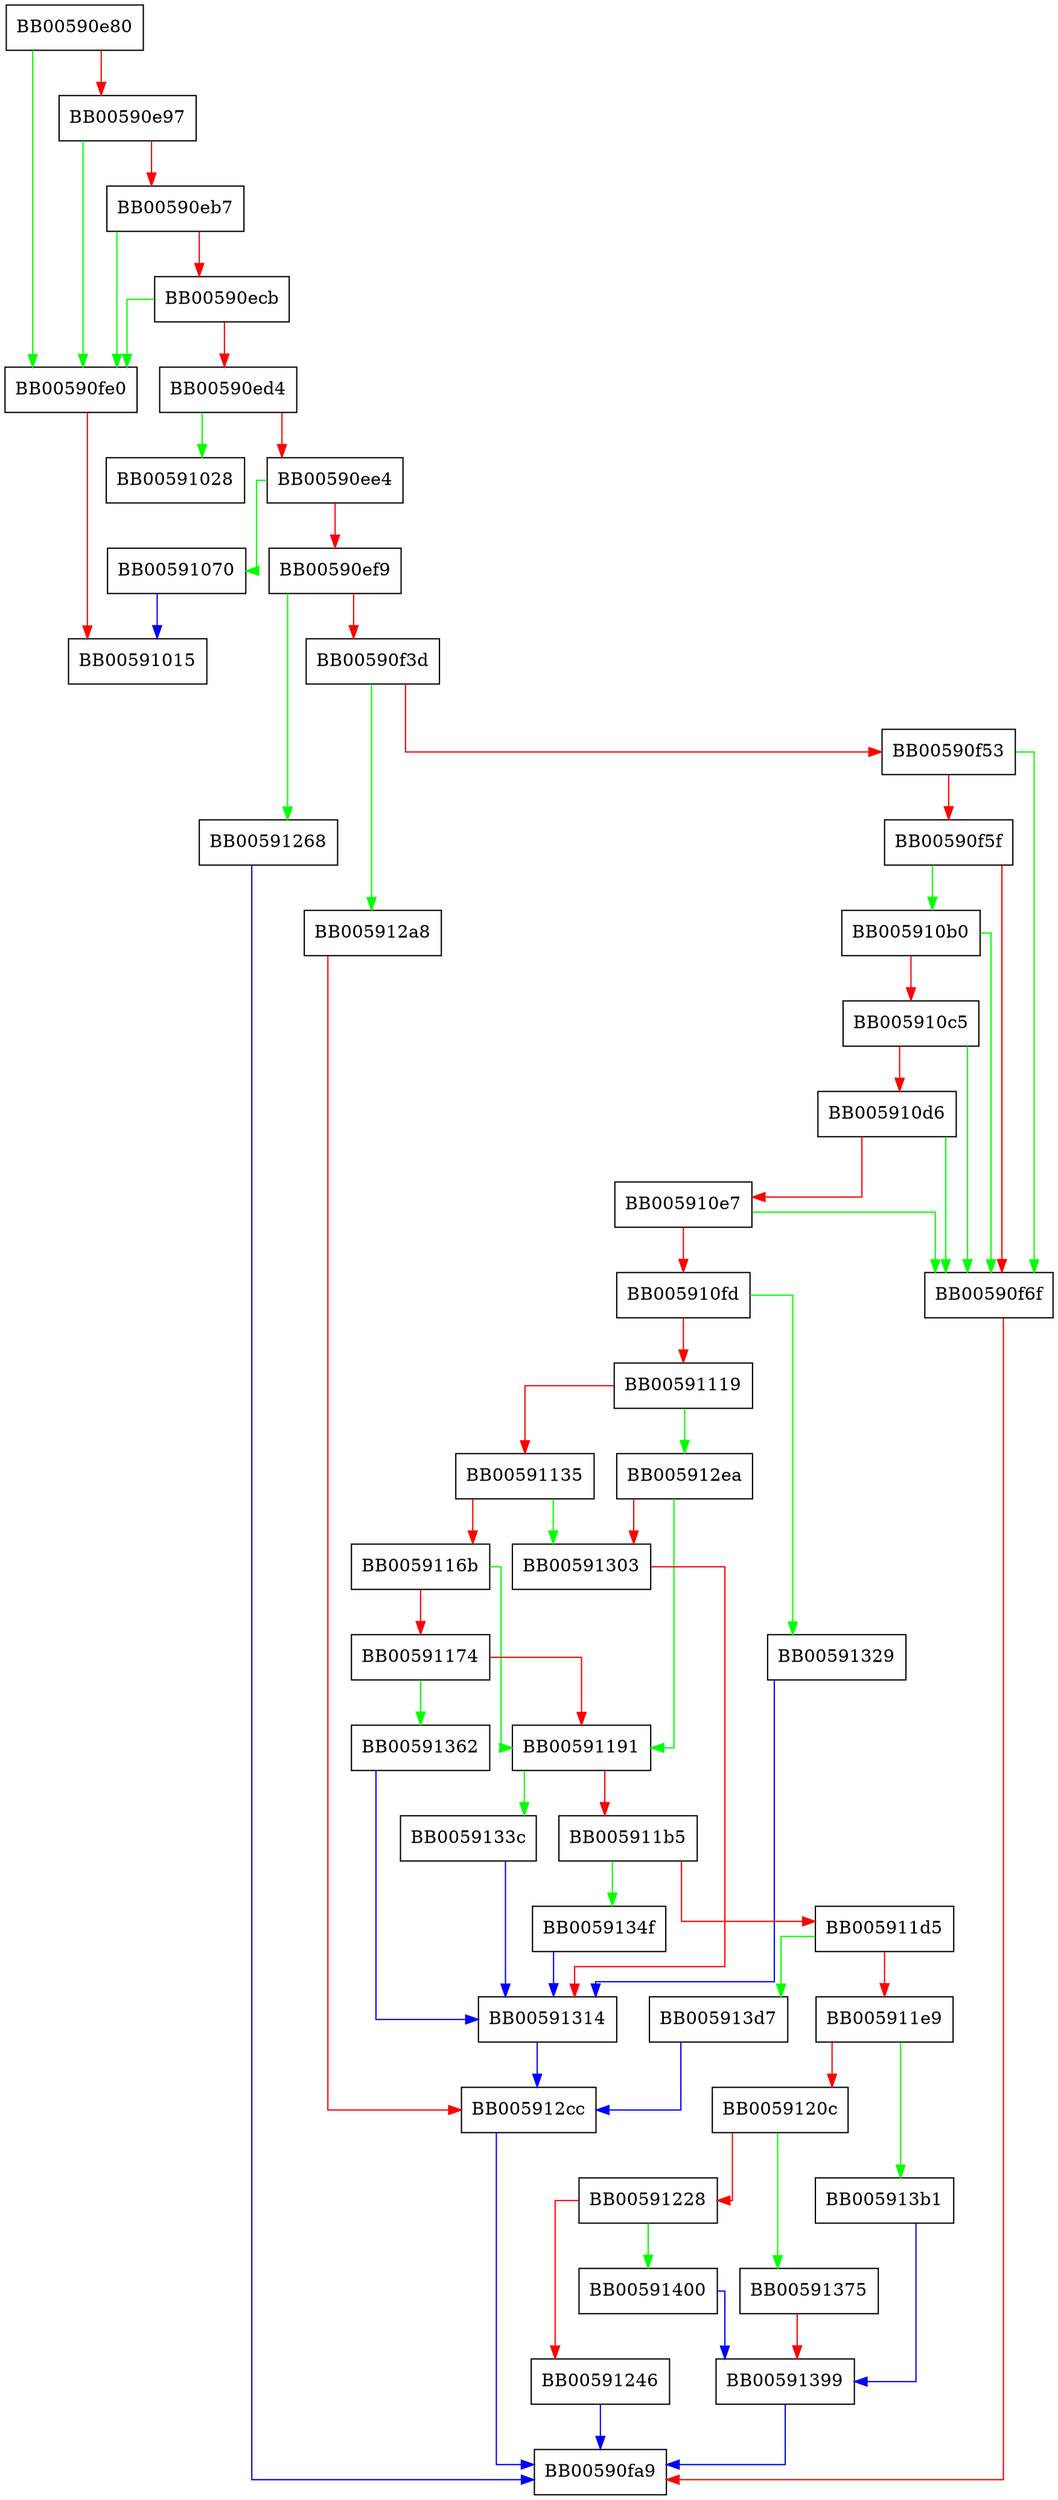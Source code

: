 digraph ossl_ecdsa_simple_verify_sig {
  node [shape="box"];
  graph [splines=ortho];
  BB00590e80 -> BB00590fe0 [color="green"];
  BB00590e80 -> BB00590e97 [color="red"];
  BB00590e97 -> BB00590fe0 [color="green"];
  BB00590e97 -> BB00590eb7 [color="red"];
  BB00590eb7 -> BB00590fe0 [color="green"];
  BB00590eb7 -> BB00590ecb [color="red"];
  BB00590ecb -> BB00590fe0 [color="green"];
  BB00590ecb -> BB00590ed4 [color="red"];
  BB00590ed4 -> BB00591028 [color="green"];
  BB00590ed4 -> BB00590ee4 [color="red"];
  BB00590ee4 -> BB00591070 [color="green"];
  BB00590ee4 -> BB00590ef9 [color="red"];
  BB00590ef9 -> BB00591268 [color="green"];
  BB00590ef9 -> BB00590f3d [color="red"];
  BB00590f3d -> BB005912a8 [color="green"];
  BB00590f3d -> BB00590f53 [color="red"];
  BB00590f53 -> BB00590f6f [color="green"];
  BB00590f53 -> BB00590f5f [color="red"];
  BB00590f5f -> BB005910b0 [color="green"];
  BB00590f5f -> BB00590f6f [color="red"];
  BB00590f6f -> BB00590fa9 [color="red"];
  BB00590fe0 -> BB00591015 [color="red"];
  BB00591070 -> BB00591015 [color="blue"];
  BB005910b0 -> BB00590f6f [color="green"];
  BB005910b0 -> BB005910c5 [color="red"];
  BB005910c5 -> BB00590f6f [color="green"];
  BB005910c5 -> BB005910d6 [color="red"];
  BB005910d6 -> BB00590f6f [color="green"];
  BB005910d6 -> BB005910e7 [color="red"];
  BB005910e7 -> BB00590f6f [color="green"];
  BB005910e7 -> BB005910fd [color="red"];
  BB005910fd -> BB00591329 [color="green"];
  BB005910fd -> BB00591119 [color="red"];
  BB00591119 -> BB005912ea [color="green"];
  BB00591119 -> BB00591135 [color="red"];
  BB00591135 -> BB00591303 [color="green"];
  BB00591135 -> BB0059116b [color="red"];
  BB0059116b -> BB00591191 [color="green"];
  BB0059116b -> BB00591174 [color="red"];
  BB00591174 -> BB00591362 [color="green"];
  BB00591174 -> BB00591191 [color="red"];
  BB00591191 -> BB0059133c [color="green"];
  BB00591191 -> BB005911b5 [color="red"];
  BB005911b5 -> BB0059134f [color="green"];
  BB005911b5 -> BB005911d5 [color="red"];
  BB005911d5 -> BB005913d7 [color="green"];
  BB005911d5 -> BB005911e9 [color="red"];
  BB005911e9 -> BB005913b1 [color="green"];
  BB005911e9 -> BB0059120c [color="red"];
  BB0059120c -> BB00591375 [color="green"];
  BB0059120c -> BB00591228 [color="red"];
  BB00591228 -> BB00591400 [color="green"];
  BB00591228 -> BB00591246 [color="red"];
  BB00591246 -> BB00590fa9 [color="blue"];
  BB00591268 -> BB00590fa9 [color="blue"];
  BB005912a8 -> BB005912cc [color="red"];
  BB005912cc -> BB00590fa9 [color="blue"];
  BB005912ea -> BB00591191 [color="green"];
  BB005912ea -> BB00591303 [color="red"];
  BB00591303 -> BB00591314 [color="red"];
  BB00591314 -> BB005912cc [color="blue"];
  BB00591329 -> BB00591314 [color="blue"];
  BB0059133c -> BB00591314 [color="blue"];
  BB0059134f -> BB00591314 [color="blue"];
  BB00591362 -> BB00591314 [color="blue"];
  BB00591375 -> BB00591399 [color="red"];
  BB00591399 -> BB00590fa9 [color="blue"];
  BB005913b1 -> BB00591399 [color="blue"];
  BB005913d7 -> BB005912cc [color="blue"];
  BB00591400 -> BB00591399 [color="blue"];
}